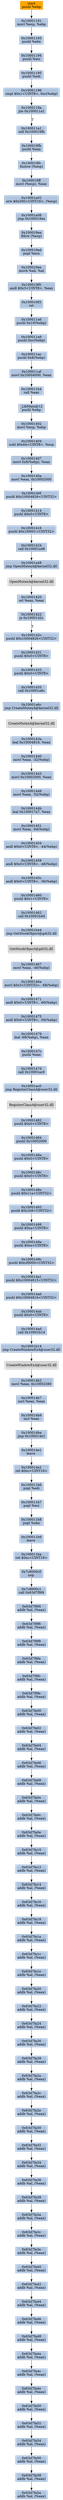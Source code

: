 digraph G {
node[shape=rectangle,style=filled,fillcolor=lightsteelblue,color=lightsteelblue]
bgcolor="transparent"
a0x10001190pushl_ebp[label="start\npushl %ebp",fillcolor="orange",color="lightgrey"];
a0x10001191movl_esp_ebp[label="0x10001191\nmovl %esp, %ebp"];
a0x10001193pushl_ebx[label="0x10001193\npushl %ebx"];
a0x10001194pushl_esi[label="0x10001194\npushl %esi"];
a0x10001195pushl_edi[label="0x10001195\npushl %edi"];
a0x10001196cmpl_0x1UINT8_0xcebp_[label="0x10001196\ncmpl $0x1<UINT8>, 0xc(%ebp)"];
a0x1000119ajne_0x100011a1[label="0x1000119a\njne 0x100011a1"];
a0x100011a1call_0x100019fb[label="0x100011a1\ncall 0x100019fb"];
a0x100019fbpushl_eax[label="0x100019fb\npushl %eax"];
a0x100019fcfnstcw_esp_[label="0x100019fc\nfnstcw (%esp)"];
a0x100019ffmovl_esp__eax[label="0x100019ff\nmovl (%esp), %eax"];
a0x10001a02orw_0x300UINT16_esp_[label="0x10001a02\norw $0x300<UINT16>, (%esp)"];
a0x10001a08jmp_0x100019ea[label="0x10001a08\njmp 0x100019ea"];
a0x100019eafldcw_esp_[label="0x100019ea\nfldcw (%esp)"];
a0x100019edpopl_ecx[label="0x100019ed\npopl %ecx"];
a0x100019eemovb_ah_al[label="0x100019ee\nmovb %ah, %al"];
a0x100019f0andl_0x3UINT8_eax[label="0x100019f0\nandl $0x3<UINT8>, %eax"];
a0x100019f3ret[label="0x100019f3\nret"];
a0x100011a6pushl_0x10ebp_[label="0x100011a6\npushl 0x10(%ebp)"];
a0x100011a9pushl_0xcebp_[label="0x100011a9\npushl 0xc(%ebp)"];
a0x100011acpushl_0x8ebp_[label="0x100011ac\npushl 0x8(%ebp)"];
a0x100011afmovl_0x10004000_eax[label="0x100011af\nmovl 0x10004000, %eax"];
a0x100011b4call_eax[label="0x100011b4\ncall %eax"];
a0x10001401pushl_ebp[label="_LibMain@12\npushl %ebp"];
a0x10001402movl_esp_ebp[label="0x10001402\nmovl %esp, %ebp"];
a0x10001404subl_0x44UINT8_esp[label="0x10001404\nsubl $0x44<UINT8>, %esp"];
a0x10001407movl_0x8ebp__eax[label="0x10001407\nmovl 0x8(%ebp), %eax"];
a0x1000140amovl_eax_0x10002000[label="0x1000140a\nmovl %eax, 0x10002000"];
a0x1000140fpushl_0x10004826UINT32[label="0x1000140f\npushl $0x10004826<UINT32>"];
a0x10001414pushl_0x0UINT8[label="0x10001414\npushl $0x0<UINT8>"];
a0x10001416pushl_0x1f0001UINT32[label="0x10001416\npushl $0x1f0001<UINT32>"];
a0x1000141bcall_0x10001a48[label="0x1000141b\ncall 0x10001a48"];
a0x10001a48jmp_OpenMutexA_kernel32_dll[label="0x10001a48\njmp OpenMutexA@kernel32.dll"];
OpenMutexA_kernel32_dll[label="OpenMutexA@kernel32.dll",fillcolor="lightgrey",color="lightgrey"];
a0x10001420orl_eax_eax[label="0x10001420\norl %eax, %eax"];
a0x10001422je_0x1000142c[label="0x10001422\nje 0x1000142c"];
a0x1000142cpushl_0x10004826UINT32[label="0x1000142c\npushl $0x10004826<UINT32>"];
a0x10001431pushl_0x0UINT8[label="0x10001431\npushl $0x0<UINT8>"];
a0x10001433pushl_0x0UINT8[label="0x10001433\npushl $0x0<UINT8>"];
a0x10001435call_0x10001a6c[label="0x10001435\ncall 0x10001a6c"];
a0x10001a6cjmp_CreateMutexA_kernel32_dll[label="0x10001a6c\njmp CreateMutexA@kernel32.dll"];
CreateMutexA_kernel32_dll[label="CreateMutexA@kernel32.dll",fillcolor="lightgrey",color="lightgrey"];
a0x1000143aleal_0x10004816_eax[label="0x1000143a\nleal 0x10004816, %eax"];
a0x10001440movl_eax__32ebp_[label="0x10001440\nmovl %eax, -32(%ebp)"];
a0x10001443movl_0x10002000_eax[label="0x10001443\nmovl 0x10002000, %eax"];
a0x10001448movl_eax__52ebp_[label="0x10001448\nmovl %eax, -52(%ebp)"];
a0x1000144bleal_0x100017a7_eax[label="0x1000144b\nleal 0x100017a7, %eax"];
a0x10001451movl_eax__64ebp_[label="0x10001451\nmovl %eax, -64(%ebp)"];
a0x10001454andl_0x0UINT8__44ebp_[label="0x10001454\nandl $0x0<UINT8>, -44(%ebp)"];
a0x10001458andl_0x0UINT8__48ebp_[label="0x10001458\nandl $0x0<UINT8>, -48(%ebp)"];
a0x1000145candl_0x0UINT8__36ebp_[label="0x1000145c\nandl $0x0<UINT8>, -36(%ebp)"];
a0x10001460pushl_0x1UINT8[label="0x10001460\npushl $0x1<UINT8>"];
a0x10001462call_0x10001b44[label="0x10001462\ncall 0x10001b44"];
a0x10001b44jmp_GetStockObject_gdi32_dll[label="0x10001b44\njmp GetStockObject@gdi32.dll"];
GetStockObject_gdi32_dll[label="GetStockObject@gdi32.dll",fillcolor="lightgrey",color="lightgrey"];
a0x10001467movl_eax__40ebp_[label="0x10001467\nmovl %eax, -40(%ebp)"];
a0x1000146amovl_0x3UINT32__68ebp_[label="0x1000146a\nmovl $0x3<UINT32>, -68(%ebp)"];
a0x10001471andl_0x0UINT8__60ebp_[label="0x10001471\nandl $0x0<UINT8>, -60(%ebp)"];
a0x10001475andl_0x0UINT8__56ebp_[label="0x10001475\nandl $0x0<UINT8>, -56(%ebp)"];
a0x10001479leal__68ebp__eax[label="0x10001479\nleal -68(%ebp), %eax"];
a0x1000147cpushl_eax[label="0x1000147c\npushl %eax"];
a0x1000147dcall_0x10001ac0[label="0x1000147d\ncall 0x10001ac0"];
a0x10001ac0jmp_RegisterClassA_user32_dll[label="0x10001ac0\njmp RegisterClassA@user32.dll"];
RegisterClassA_user32_dll[label="RegisterClassA@user32.dll",fillcolor="lightgrey",color="lightgrey"];
a0x10001482pushl_0x0UINT8[label="0x10001482\npushl $0x0<UINT8>"];
a0x10001484pushl_0x10002000[label="0x10001484\npushl 0x10002000"];
a0x1000148apushl_0x0UINT8[label="0x1000148a\npushl $0x0<UINT8>"];
a0x1000148cpushl_0x0UINT8[label="0x1000148c\npushl $0x0<UINT8>"];
a0x1000148epushl_0x11aUINT32[label="0x1000148e\npushl $0x11a<UINT32>"];
a0x10001493pushl_0x1b8UINT32[label="0x10001493\npushl $0x1b8<UINT32>"];
a0x10001498pushl_0xaUINT8[label="0x10001498\npushl $0xa<UINT8>"];
a0x1000149apushl_0xaUINT8[label="0x1000149a\npushl $0xa<UINT8>"];
a0x1000149cpushl_0xcf0000UINT32[label="0x1000149c\npushl $0xcf0000<UINT32>"];
a0x100014a1pushl_0x10004815UINT32[label="0x100014a1\npushl $0x10004815<UINT32>"];
a0x100014a6pushl_0x10004816UINT32[label="0x100014a6\npushl $0x10004816<UINT32>"];
a0x100014abpushl_0x0UINT8[label="0x100014ab\npushl $0x0<UINT8>"];
a0x100014adcall_0x10001b14[label="0x100014ad\ncall 0x10001b14"];
a0x10001b14jmp_CreateWindowExA_user32_dll[label="0x10001b14\njmp CreateWindowExA@user32.dll"];
CreateWindowExA_user32_dll[label="CreateWindowExA@user32.dll",fillcolor="lightgrey",color="lightgrey"];
a0x100014b2movl_eax_0x10002380[label="0x100014b2\nmovl %eax, 0x10002380"];
a0x100014b7xorl_eax_eax[label="0x100014b7\nxorl %eax, %eax"];
a0x100014b9incl_eax[label="0x100014b9\nincl %eax"];
a0x100014bajmp_0x100014e1[label="0x100014ba\njmp 0x100014e1"];
a0x100014e1leave_[label="0x100014e1\nleave "];
a0x100014e2ret_0xcUINT16[label="0x100014e2\nret $0xc<UINT16>"];
a0x100011b6popl_edi[label="0x100011b6\npopl %edi"];
a0x100011b7popl_esi[label="0x100011b7\npopl %esi"];
a0x100011b8popl_ebx[label="0x100011b8\npopl %ebx"];
a0x100011b9leave_[label="0x100011b9\nleave "];
a0x100011baret_0xcUINT16[label="0x100011ba\nret $0xc<UINT16>"];
a0x7c8000c0nop_[label="0x7c8000c0\nnop "];
a0x7c8000c1call_0x63d7f9f4[label="0x7c8000c1\ncall 0x63d7f9f4"];
a0x63d7f9f4addb_al_eax_[label="0x63d7f9f4\naddb %al, (%eax)"];
a0x63d7f9f6addb_al_eax_[label="0x63d7f9f6\naddb %al, (%eax)"];
a0x63d7f9f8addb_al_eax_[label="0x63d7f9f8\naddb %al, (%eax)"];
a0x63d7f9faaddb_al_eax_[label="0x63d7f9fa\naddb %al, (%eax)"];
a0x63d7f9fcaddb_al_eax_[label="0x63d7f9fc\naddb %al, (%eax)"];
a0x63d7f9feaddb_al_eax_[label="0x63d7f9fe\naddb %al, (%eax)"];
a0x63d7fa00addb_al_eax_[label="0x63d7fa00\naddb %al, (%eax)"];
a0x63d7fa02addb_al_eax_[label="0x63d7fa02\naddb %al, (%eax)"];
a0x63d7fa04addb_al_eax_[label="0x63d7fa04\naddb %al, (%eax)"];
a0x63d7fa06addb_al_eax_[label="0x63d7fa06\naddb %al, (%eax)"];
a0x63d7fa08addb_al_eax_[label="0x63d7fa08\naddb %al, (%eax)"];
a0x63d7fa0aaddb_al_eax_[label="0x63d7fa0a\naddb %al, (%eax)"];
a0x63d7fa0caddb_al_eax_[label="0x63d7fa0c\naddb %al, (%eax)"];
a0x63d7fa0eaddb_al_eax_[label="0x63d7fa0e\naddb %al, (%eax)"];
a0x63d7fa10addb_al_eax_[label="0x63d7fa10\naddb %al, (%eax)"];
a0x63d7fa12addb_al_eax_[label="0x63d7fa12\naddb %al, (%eax)"];
a0x63d7fa14addb_al_eax_[label="0x63d7fa14\naddb %al, (%eax)"];
a0x63d7fa16addb_al_eax_[label="0x63d7fa16\naddb %al, (%eax)"];
a0x63d7fa18addb_al_eax_[label="0x63d7fa18\naddb %al, (%eax)"];
a0x63d7fa1aaddb_al_eax_[label="0x63d7fa1a\naddb %al, (%eax)"];
a0x63d7fa1caddb_al_eax_[label="0x63d7fa1c\naddb %al, (%eax)"];
a0x63d7fa1eaddb_al_eax_[label="0x63d7fa1e\naddb %al, (%eax)"];
a0x63d7fa20addb_al_eax_[label="0x63d7fa20\naddb %al, (%eax)"];
a0x63d7fa22addb_al_eax_[label="0x63d7fa22\naddb %al, (%eax)"];
a0x63d7fa24addb_al_eax_[label="0x63d7fa24\naddb %al, (%eax)"];
a0x63d7fa26addb_al_eax_[label="0x63d7fa26\naddb %al, (%eax)"];
a0x63d7fa28addb_al_eax_[label="0x63d7fa28\naddb %al, (%eax)"];
a0x63d7fa2aaddb_al_eax_[label="0x63d7fa2a\naddb %al, (%eax)"];
a0x63d7fa2caddb_al_eax_[label="0x63d7fa2c\naddb %al, (%eax)"];
a0x63d7fa2eaddb_al_eax_[label="0x63d7fa2e\naddb %al, (%eax)"];
a0x63d7fa30addb_al_eax_[label="0x63d7fa30\naddb %al, (%eax)"];
a0x63d7fa32addb_al_eax_[label="0x63d7fa32\naddb %al, (%eax)"];
a0x63d7fa34addb_al_eax_[label="0x63d7fa34\naddb %al, (%eax)"];
a0x63d7fa36addb_al_eax_[label="0x63d7fa36\naddb %al, (%eax)"];
a0x63d7fa38addb_al_eax_[label="0x63d7fa38\naddb %al, (%eax)"];
a0x63d7fa3aaddb_al_eax_[label="0x63d7fa3a\naddb %al, (%eax)"];
a0x63d7fa3caddb_al_eax_[label="0x63d7fa3c\naddb %al, (%eax)"];
a0x63d7fa3eaddb_al_eax_[label="0x63d7fa3e\naddb %al, (%eax)"];
a0x63d7fa40addb_al_eax_[label="0x63d7fa40\naddb %al, (%eax)"];
a0x63d7fa42addb_al_eax_[label="0x63d7fa42\naddb %al, (%eax)"];
a0x63d7fa44addb_al_eax_[label="0x63d7fa44\naddb %al, (%eax)"];
a0x63d7fa46addb_al_eax_[label="0x63d7fa46\naddb %al, (%eax)"];
a0x63d7fa48addb_al_eax_[label="0x63d7fa48\naddb %al, (%eax)"];
a0x63d7fa4aaddb_al_eax_[label="0x63d7fa4a\naddb %al, (%eax)"];
a0x63d7fa4caddb_al_eax_[label="0x63d7fa4c\naddb %al, (%eax)"];
a0x63d7fa4eaddb_al_eax_[label="0x63d7fa4e\naddb %al, (%eax)"];
a0x63d7fa50addb_al_eax_[label="0x63d7fa50\naddb %al, (%eax)"];
a0x63d7fa52addb_al_eax_[label="0x63d7fa52\naddb %al, (%eax)"];
a0x63d7fa54addb_al_eax_[label="0x63d7fa54\naddb %al, (%eax)"];
a0x63d7fa56addb_al_eax_[label="0x63d7fa56\naddb %al, (%eax)"];
a0x63d7fa58addb_al_eax_[label="0x63d7fa58\naddb %al, (%eax)"];
a0x63d7fa5aaddb_al_eax_[label="0x63d7fa5a\naddb %al, (%eax)"];
a0x10001190pushl_ebp -> a0x10001191movl_esp_ebp [color="#000000"];
a0x10001191movl_esp_ebp -> a0x10001193pushl_ebx [color="#000000"];
a0x10001193pushl_ebx -> a0x10001194pushl_esi [color="#000000"];
a0x10001194pushl_esi -> a0x10001195pushl_edi [color="#000000"];
a0x10001195pushl_edi -> a0x10001196cmpl_0x1UINT8_0xcebp_ [color="#000000"];
a0x10001196cmpl_0x1UINT8_0xcebp_ -> a0x1000119ajne_0x100011a1 [color="#000000"];
a0x1000119ajne_0x100011a1 -> a0x100011a1call_0x100019fb [color="#000000",label="T"];
a0x100011a1call_0x100019fb -> a0x100019fbpushl_eax [color="#000000"];
a0x100019fbpushl_eax -> a0x100019fcfnstcw_esp_ [color="#000000"];
a0x100019fcfnstcw_esp_ -> a0x100019ffmovl_esp__eax [color="#000000"];
a0x100019ffmovl_esp__eax -> a0x10001a02orw_0x300UINT16_esp_ [color="#000000"];
a0x10001a02orw_0x300UINT16_esp_ -> a0x10001a08jmp_0x100019ea [color="#000000"];
a0x10001a08jmp_0x100019ea -> a0x100019eafldcw_esp_ [color="#000000"];
a0x100019eafldcw_esp_ -> a0x100019edpopl_ecx [color="#000000"];
a0x100019edpopl_ecx -> a0x100019eemovb_ah_al [color="#000000"];
a0x100019eemovb_ah_al -> a0x100019f0andl_0x3UINT8_eax [color="#000000"];
a0x100019f0andl_0x3UINT8_eax -> a0x100019f3ret [color="#000000"];
a0x100019f3ret -> a0x100011a6pushl_0x10ebp_ [color="#000000"];
a0x100011a6pushl_0x10ebp_ -> a0x100011a9pushl_0xcebp_ [color="#000000"];
a0x100011a9pushl_0xcebp_ -> a0x100011acpushl_0x8ebp_ [color="#000000"];
a0x100011acpushl_0x8ebp_ -> a0x100011afmovl_0x10004000_eax [color="#000000"];
a0x100011afmovl_0x10004000_eax -> a0x100011b4call_eax [color="#000000"];
a0x100011b4call_eax -> a0x10001401pushl_ebp [color="#000000"];
a0x10001401pushl_ebp -> a0x10001402movl_esp_ebp [color="#000000"];
a0x10001402movl_esp_ebp -> a0x10001404subl_0x44UINT8_esp [color="#000000"];
a0x10001404subl_0x44UINT8_esp -> a0x10001407movl_0x8ebp__eax [color="#000000"];
a0x10001407movl_0x8ebp__eax -> a0x1000140amovl_eax_0x10002000 [color="#000000"];
a0x1000140amovl_eax_0x10002000 -> a0x1000140fpushl_0x10004826UINT32 [color="#000000"];
a0x1000140fpushl_0x10004826UINT32 -> a0x10001414pushl_0x0UINT8 [color="#000000"];
a0x10001414pushl_0x0UINT8 -> a0x10001416pushl_0x1f0001UINT32 [color="#000000"];
a0x10001416pushl_0x1f0001UINT32 -> a0x1000141bcall_0x10001a48 [color="#000000"];
a0x1000141bcall_0x10001a48 -> a0x10001a48jmp_OpenMutexA_kernel32_dll [color="#000000"];
a0x10001a48jmp_OpenMutexA_kernel32_dll -> OpenMutexA_kernel32_dll [color="#000000"];
OpenMutexA_kernel32_dll -> a0x10001420orl_eax_eax [color="#000000"];
a0x10001420orl_eax_eax -> a0x10001422je_0x1000142c [color="#000000"];
a0x10001422je_0x1000142c -> a0x1000142cpushl_0x10004826UINT32 [color="#000000",label="T"];
a0x1000142cpushl_0x10004826UINT32 -> a0x10001431pushl_0x0UINT8 [color="#000000"];
a0x10001431pushl_0x0UINT8 -> a0x10001433pushl_0x0UINT8 [color="#000000"];
a0x10001433pushl_0x0UINT8 -> a0x10001435call_0x10001a6c [color="#000000"];
a0x10001435call_0x10001a6c -> a0x10001a6cjmp_CreateMutexA_kernel32_dll [color="#000000"];
a0x10001a6cjmp_CreateMutexA_kernel32_dll -> CreateMutexA_kernel32_dll [color="#000000"];
CreateMutexA_kernel32_dll -> a0x1000143aleal_0x10004816_eax [color="#000000"];
a0x1000143aleal_0x10004816_eax -> a0x10001440movl_eax__32ebp_ [color="#000000"];
a0x10001440movl_eax__32ebp_ -> a0x10001443movl_0x10002000_eax [color="#000000"];
a0x10001443movl_0x10002000_eax -> a0x10001448movl_eax__52ebp_ [color="#000000"];
a0x10001448movl_eax__52ebp_ -> a0x1000144bleal_0x100017a7_eax [color="#000000"];
a0x1000144bleal_0x100017a7_eax -> a0x10001451movl_eax__64ebp_ [color="#000000"];
a0x10001451movl_eax__64ebp_ -> a0x10001454andl_0x0UINT8__44ebp_ [color="#000000"];
a0x10001454andl_0x0UINT8__44ebp_ -> a0x10001458andl_0x0UINT8__48ebp_ [color="#000000"];
a0x10001458andl_0x0UINT8__48ebp_ -> a0x1000145candl_0x0UINT8__36ebp_ [color="#000000"];
a0x1000145candl_0x0UINT8__36ebp_ -> a0x10001460pushl_0x1UINT8 [color="#000000"];
a0x10001460pushl_0x1UINT8 -> a0x10001462call_0x10001b44 [color="#000000"];
a0x10001462call_0x10001b44 -> a0x10001b44jmp_GetStockObject_gdi32_dll [color="#000000"];
a0x10001b44jmp_GetStockObject_gdi32_dll -> GetStockObject_gdi32_dll [color="#000000"];
GetStockObject_gdi32_dll -> a0x10001467movl_eax__40ebp_ [color="#000000"];
a0x10001467movl_eax__40ebp_ -> a0x1000146amovl_0x3UINT32__68ebp_ [color="#000000"];
a0x1000146amovl_0x3UINT32__68ebp_ -> a0x10001471andl_0x0UINT8__60ebp_ [color="#000000"];
a0x10001471andl_0x0UINT8__60ebp_ -> a0x10001475andl_0x0UINT8__56ebp_ [color="#000000"];
a0x10001475andl_0x0UINT8__56ebp_ -> a0x10001479leal__68ebp__eax [color="#000000"];
a0x10001479leal__68ebp__eax -> a0x1000147cpushl_eax [color="#000000"];
a0x1000147cpushl_eax -> a0x1000147dcall_0x10001ac0 [color="#000000"];
a0x1000147dcall_0x10001ac0 -> a0x10001ac0jmp_RegisterClassA_user32_dll [color="#000000"];
a0x10001ac0jmp_RegisterClassA_user32_dll -> RegisterClassA_user32_dll [color="#000000"];
RegisterClassA_user32_dll -> a0x10001482pushl_0x0UINT8 [color="#000000"];
a0x10001482pushl_0x0UINT8 -> a0x10001484pushl_0x10002000 [color="#000000"];
a0x10001484pushl_0x10002000 -> a0x1000148apushl_0x0UINT8 [color="#000000"];
a0x1000148apushl_0x0UINT8 -> a0x1000148cpushl_0x0UINT8 [color="#000000"];
a0x1000148cpushl_0x0UINT8 -> a0x1000148epushl_0x11aUINT32 [color="#000000"];
a0x1000148epushl_0x11aUINT32 -> a0x10001493pushl_0x1b8UINT32 [color="#000000"];
a0x10001493pushl_0x1b8UINT32 -> a0x10001498pushl_0xaUINT8 [color="#000000"];
a0x10001498pushl_0xaUINT8 -> a0x1000149apushl_0xaUINT8 [color="#000000"];
a0x1000149apushl_0xaUINT8 -> a0x1000149cpushl_0xcf0000UINT32 [color="#000000"];
a0x1000149cpushl_0xcf0000UINT32 -> a0x100014a1pushl_0x10004815UINT32 [color="#000000"];
a0x100014a1pushl_0x10004815UINT32 -> a0x100014a6pushl_0x10004816UINT32 [color="#000000"];
a0x100014a6pushl_0x10004816UINT32 -> a0x100014abpushl_0x0UINT8 [color="#000000"];
a0x100014abpushl_0x0UINT8 -> a0x100014adcall_0x10001b14 [color="#000000"];
a0x100014adcall_0x10001b14 -> a0x10001b14jmp_CreateWindowExA_user32_dll [color="#000000"];
a0x10001b14jmp_CreateWindowExA_user32_dll -> CreateWindowExA_user32_dll [color="#000000"];
CreateWindowExA_user32_dll -> a0x100014b2movl_eax_0x10002380 [color="#000000"];
a0x100014b2movl_eax_0x10002380 -> a0x100014b7xorl_eax_eax [color="#000000"];
a0x100014b7xorl_eax_eax -> a0x100014b9incl_eax [color="#000000"];
a0x100014b9incl_eax -> a0x100014bajmp_0x100014e1 [color="#000000"];
a0x100014bajmp_0x100014e1 -> a0x100014e1leave_ [color="#000000"];
a0x100014e1leave_ -> a0x100014e2ret_0xcUINT16 [color="#000000"];
a0x100014e2ret_0xcUINT16 -> a0x100011b6popl_edi [color="#000000"];
a0x100011b6popl_edi -> a0x100011b7popl_esi [color="#000000"];
a0x100011b7popl_esi -> a0x100011b8popl_ebx [color="#000000"];
a0x100011b8popl_ebx -> a0x100011b9leave_ [color="#000000"];
a0x100011b9leave_ -> a0x100011baret_0xcUINT16 [color="#000000"];
a0x100011baret_0xcUINT16 -> a0x7c8000c0nop_ [color="#000000"];
a0x7c8000c0nop_ -> a0x7c8000c1call_0x63d7f9f4 [color="#000000"];
a0x7c8000c1call_0x63d7f9f4 -> a0x63d7f9f4addb_al_eax_ [color="#000000"];
a0x63d7f9f4addb_al_eax_ -> a0x63d7f9f6addb_al_eax_ [color="#000000"];
a0x63d7f9f6addb_al_eax_ -> a0x63d7f9f8addb_al_eax_ [color="#000000"];
a0x63d7f9f8addb_al_eax_ -> a0x63d7f9faaddb_al_eax_ [color="#000000"];
a0x63d7f9faaddb_al_eax_ -> a0x63d7f9fcaddb_al_eax_ [color="#000000"];
a0x63d7f9fcaddb_al_eax_ -> a0x63d7f9feaddb_al_eax_ [color="#000000"];
a0x63d7f9feaddb_al_eax_ -> a0x63d7fa00addb_al_eax_ [color="#000000"];
a0x63d7fa00addb_al_eax_ -> a0x63d7fa02addb_al_eax_ [color="#000000"];
a0x63d7fa02addb_al_eax_ -> a0x63d7fa04addb_al_eax_ [color="#000000"];
a0x63d7fa04addb_al_eax_ -> a0x63d7fa06addb_al_eax_ [color="#000000"];
a0x63d7fa06addb_al_eax_ -> a0x63d7fa08addb_al_eax_ [color="#000000"];
a0x63d7fa08addb_al_eax_ -> a0x63d7fa0aaddb_al_eax_ [color="#000000"];
a0x63d7fa0aaddb_al_eax_ -> a0x63d7fa0caddb_al_eax_ [color="#000000"];
a0x63d7fa0caddb_al_eax_ -> a0x63d7fa0eaddb_al_eax_ [color="#000000"];
a0x63d7fa0eaddb_al_eax_ -> a0x63d7fa10addb_al_eax_ [color="#000000"];
a0x63d7fa10addb_al_eax_ -> a0x63d7fa12addb_al_eax_ [color="#000000"];
a0x63d7fa12addb_al_eax_ -> a0x63d7fa14addb_al_eax_ [color="#000000"];
a0x63d7fa14addb_al_eax_ -> a0x63d7fa16addb_al_eax_ [color="#000000"];
a0x63d7fa16addb_al_eax_ -> a0x63d7fa18addb_al_eax_ [color="#000000"];
a0x63d7fa18addb_al_eax_ -> a0x63d7fa1aaddb_al_eax_ [color="#000000"];
a0x63d7fa1aaddb_al_eax_ -> a0x63d7fa1caddb_al_eax_ [color="#000000"];
a0x63d7fa1caddb_al_eax_ -> a0x63d7fa1eaddb_al_eax_ [color="#000000"];
a0x63d7fa1eaddb_al_eax_ -> a0x63d7fa20addb_al_eax_ [color="#000000"];
a0x63d7fa20addb_al_eax_ -> a0x63d7fa22addb_al_eax_ [color="#000000"];
a0x63d7fa22addb_al_eax_ -> a0x63d7fa24addb_al_eax_ [color="#000000"];
a0x63d7fa24addb_al_eax_ -> a0x63d7fa26addb_al_eax_ [color="#000000"];
a0x63d7fa26addb_al_eax_ -> a0x63d7fa28addb_al_eax_ [color="#000000"];
a0x63d7fa28addb_al_eax_ -> a0x63d7fa2aaddb_al_eax_ [color="#000000"];
a0x63d7fa2aaddb_al_eax_ -> a0x63d7fa2caddb_al_eax_ [color="#000000"];
a0x63d7fa2caddb_al_eax_ -> a0x63d7fa2eaddb_al_eax_ [color="#000000"];
a0x63d7fa2eaddb_al_eax_ -> a0x63d7fa30addb_al_eax_ [color="#000000"];
a0x63d7fa30addb_al_eax_ -> a0x63d7fa32addb_al_eax_ [color="#000000"];
a0x63d7fa32addb_al_eax_ -> a0x63d7fa34addb_al_eax_ [color="#000000"];
a0x63d7fa34addb_al_eax_ -> a0x63d7fa36addb_al_eax_ [color="#000000"];
a0x63d7fa36addb_al_eax_ -> a0x63d7fa38addb_al_eax_ [color="#000000"];
a0x63d7fa38addb_al_eax_ -> a0x63d7fa3aaddb_al_eax_ [color="#000000"];
a0x63d7fa3aaddb_al_eax_ -> a0x63d7fa3caddb_al_eax_ [color="#000000"];
a0x63d7fa3caddb_al_eax_ -> a0x63d7fa3eaddb_al_eax_ [color="#000000"];
a0x63d7fa3eaddb_al_eax_ -> a0x63d7fa40addb_al_eax_ [color="#000000"];
a0x63d7fa40addb_al_eax_ -> a0x63d7fa42addb_al_eax_ [color="#000000"];
a0x63d7fa42addb_al_eax_ -> a0x63d7fa44addb_al_eax_ [color="#000000"];
a0x63d7fa44addb_al_eax_ -> a0x63d7fa46addb_al_eax_ [color="#000000"];
a0x63d7fa46addb_al_eax_ -> a0x63d7fa48addb_al_eax_ [color="#000000"];
a0x63d7fa48addb_al_eax_ -> a0x63d7fa4aaddb_al_eax_ [color="#000000"];
a0x63d7fa4aaddb_al_eax_ -> a0x63d7fa4caddb_al_eax_ [color="#000000"];
a0x63d7fa4caddb_al_eax_ -> a0x63d7fa4eaddb_al_eax_ [color="#000000"];
a0x63d7fa4eaddb_al_eax_ -> a0x63d7fa50addb_al_eax_ [color="#000000"];
a0x63d7fa50addb_al_eax_ -> a0x63d7fa52addb_al_eax_ [color="#000000"];
a0x63d7fa52addb_al_eax_ -> a0x63d7fa54addb_al_eax_ [color="#000000"];
a0x63d7fa54addb_al_eax_ -> a0x63d7fa56addb_al_eax_ [color="#000000"];
a0x63d7fa56addb_al_eax_ -> a0x63d7fa58addb_al_eax_ [color="#000000"];
a0x63d7fa58addb_al_eax_ -> a0x63d7fa5aaddb_al_eax_ [color="#000000"];
}

